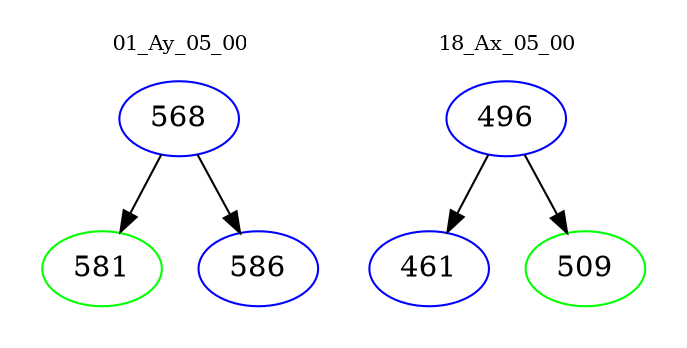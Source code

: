 digraph{
subgraph cluster_0 {
color = white
label = "01_Ay_05_00";
fontsize=10;
T0_568 [label="568", color="blue"]
T0_568 -> T0_581 [color="black"]
T0_581 [label="581", color="green"]
T0_568 -> T0_586 [color="black"]
T0_586 [label="586", color="blue"]
}
subgraph cluster_1 {
color = white
label = "18_Ax_05_00";
fontsize=10;
T1_496 [label="496", color="blue"]
T1_496 -> T1_461 [color="black"]
T1_461 [label="461", color="blue"]
T1_496 -> T1_509 [color="black"]
T1_509 [label="509", color="green"]
}
}
